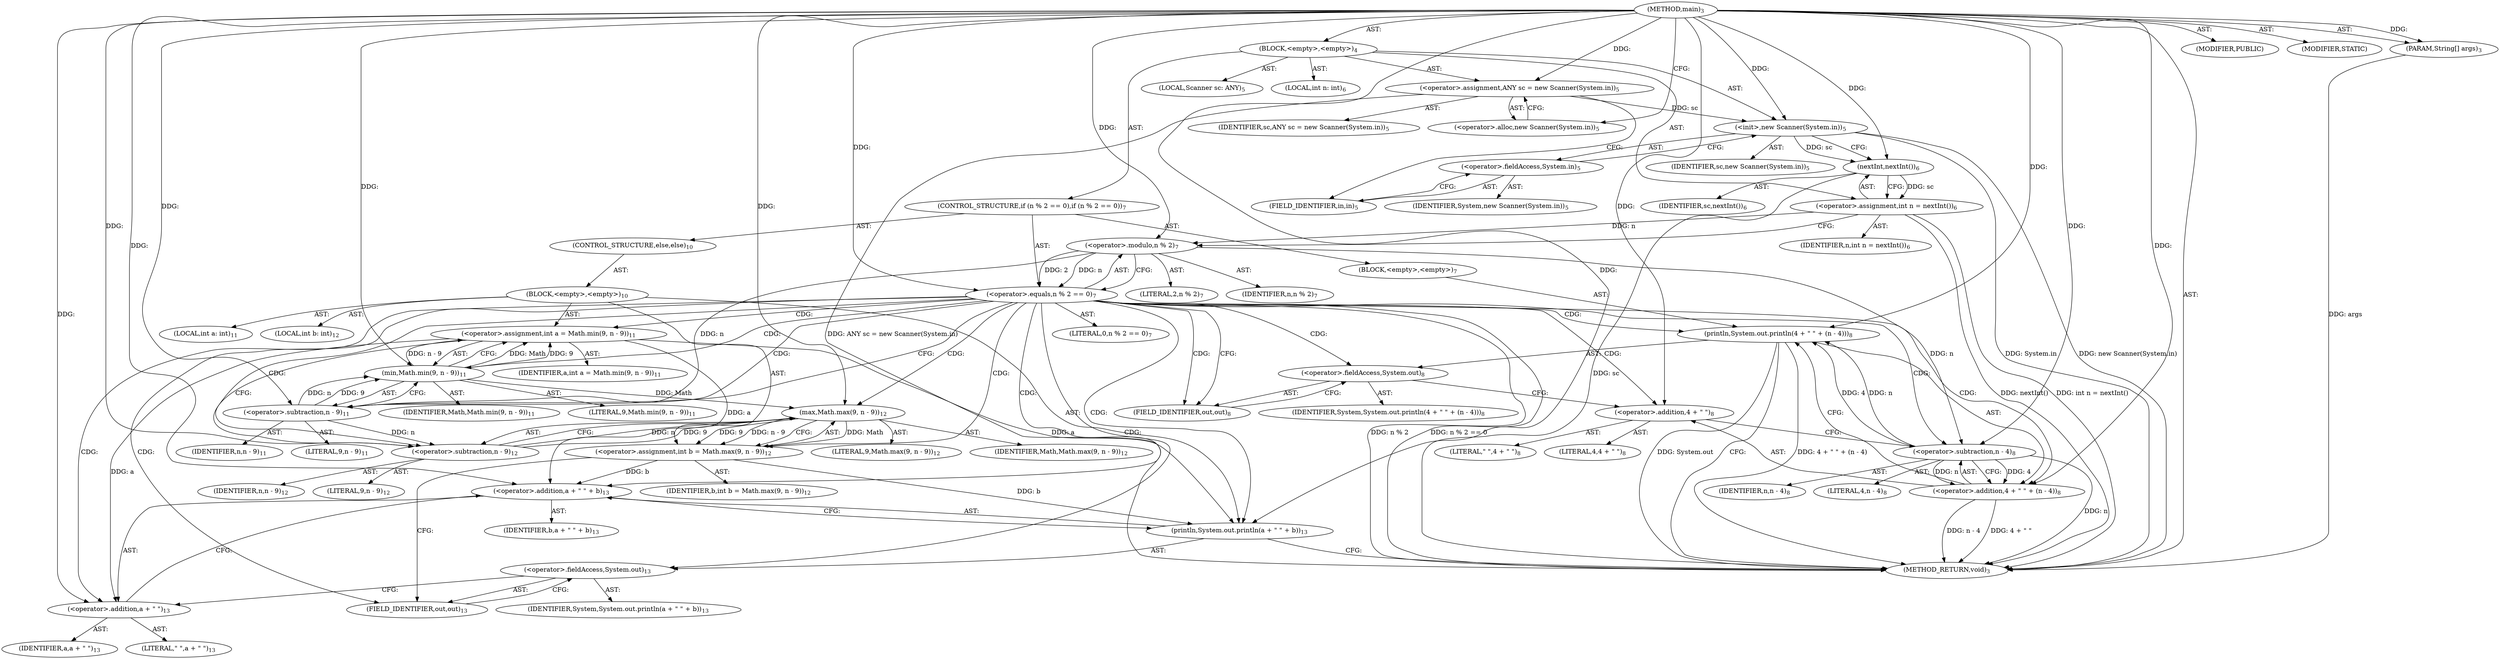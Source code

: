 digraph "main" {  
"19" [label = <(METHOD,main)<SUB>3</SUB>> ]
"20" [label = <(PARAM,String[] args)<SUB>3</SUB>> ]
"21" [label = <(BLOCK,&lt;empty&gt;,&lt;empty&gt;)<SUB>4</SUB>> ]
"4" [label = <(LOCAL,Scanner sc: ANY)<SUB>5</SUB>> ]
"22" [label = <(&lt;operator&gt;.assignment,ANY sc = new Scanner(System.in))<SUB>5</SUB>> ]
"23" [label = <(IDENTIFIER,sc,ANY sc = new Scanner(System.in))<SUB>5</SUB>> ]
"24" [label = <(&lt;operator&gt;.alloc,new Scanner(System.in))<SUB>5</SUB>> ]
"25" [label = <(&lt;init&gt;,new Scanner(System.in))<SUB>5</SUB>> ]
"3" [label = <(IDENTIFIER,sc,new Scanner(System.in))<SUB>5</SUB>> ]
"26" [label = <(&lt;operator&gt;.fieldAccess,System.in)<SUB>5</SUB>> ]
"27" [label = <(IDENTIFIER,System,new Scanner(System.in))<SUB>5</SUB>> ]
"28" [label = <(FIELD_IDENTIFIER,in,in)<SUB>5</SUB>> ]
"29" [label = <(LOCAL,int n: int)<SUB>6</SUB>> ]
"30" [label = <(&lt;operator&gt;.assignment,int n = nextInt())<SUB>6</SUB>> ]
"31" [label = <(IDENTIFIER,n,int n = nextInt())<SUB>6</SUB>> ]
"32" [label = <(nextInt,nextInt())<SUB>6</SUB>> ]
"33" [label = <(IDENTIFIER,sc,nextInt())<SUB>6</SUB>> ]
"34" [label = <(CONTROL_STRUCTURE,if (n % 2 == 0),if (n % 2 == 0))<SUB>7</SUB>> ]
"35" [label = <(&lt;operator&gt;.equals,n % 2 == 0)<SUB>7</SUB>> ]
"36" [label = <(&lt;operator&gt;.modulo,n % 2)<SUB>7</SUB>> ]
"37" [label = <(IDENTIFIER,n,n % 2)<SUB>7</SUB>> ]
"38" [label = <(LITERAL,2,n % 2)<SUB>7</SUB>> ]
"39" [label = <(LITERAL,0,n % 2 == 0)<SUB>7</SUB>> ]
"40" [label = <(BLOCK,&lt;empty&gt;,&lt;empty&gt;)<SUB>7</SUB>> ]
"41" [label = <(println,System.out.println(4 + &quot; &quot; + (n - 4)))<SUB>8</SUB>> ]
"42" [label = <(&lt;operator&gt;.fieldAccess,System.out)<SUB>8</SUB>> ]
"43" [label = <(IDENTIFIER,System,System.out.println(4 + &quot; &quot; + (n - 4)))<SUB>8</SUB>> ]
"44" [label = <(FIELD_IDENTIFIER,out,out)<SUB>8</SUB>> ]
"45" [label = <(&lt;operator&gt;.addition,4 + &quot; &quot; + (n - 4))<SUB>8</SUB>> ]
"46" [label = <(&lt;operator&gt;.addition,4 + &quot; &quot;)<SUB>8</SUB>> ]
"47" [label = <(LITERAL,4,4 + &quot; &quot;)<SUB>8</SUB>> ]
"48" [label = <(LITERAL,&quot; &quot;,4 + &quot; &quot;)<SUB>8</SUB>> ]
"49" [label = <(&lt;operator&gt;.subtraction,n - 4)<SUB>8</SUB>> ]
"50" [label = <(IDENTIFIER,n,n - 4)<SUB>8</SUB>> ]
"51" [label = <(LITERAL,4,n - 4)<SUB>8</SUB>> ]
"52" [label = <(CONTROL_STRUCTURE,else,else)<SUB>10</SUB>> ]
"53" [label = <(BLOCK,&lt;empty&gt;,&lt;empty&gt;)<SUB>10</SUB>> ]
"54" [label = <(LOCAL,int a: int)<SUB>11</SUB>> ]
"55" [label = <(&lt;operator&gt;.assignment,int a = Math.min(9, n - 9))<SUB>11</SUB>> ]
"56" [label = <(IDENTIFIER,a,int a = Math.min(9, n - 9))<SUB>11</SUB>> ]
"57" [label = <(min,Math.min(9, n - 9))<SUB>11</SUB>> ]
"58" [label = <(IDENTIFIER,Math,Math.min(9, n - 9))<SUB>11</SUB>> ]
"59" [label = <(LITERAL,9,Math.min(9, n - 9))<SUB>11</SUB>> ]
"60" [label = <(&lt;operator&gt;.subtraction,n - 9)<SUB>11</SUB>> ]
"61" [label = <(IDENTIFIER,n,n - 9)<SUB>11</SUB>> ]
"62" [label = <(LITERAL,9,n - 9)<SUB>11</SUB>> ]
"63" [label = <(LOCAL,int b: int)<SUB>12</SUB>> ]
"64" [label = <(&lt;operator&gt;.assignment,int b = Math.max(9, n - 9))<SUB>12</SUB>> ]
"65" [label = <(IDENTIFIER,b,int b = Math.max(9, n - 9))<SUB>12</SUB>> ]
"66" [label = <(max,Math.max(9, n - 9))<SUB>12</SUB>> ]
"67" [label = <(IDENTIFIER,Math,Math.max(9, n - 9))<SUB>12</SUB>> ]
"68" [label = <(LITERAL,9,Math.max(9, n - 9))<SUB>12</SUB>> ]
"69" [label = <(&lt;operator&gt;.subtraction,n - 9)<SUB>12</SUB>> ]
"70" [label = <(IDENTIFIER,n,n - 9)<SUB>12</SUB>> ]
"71" [label = <(LITERAL,9,n - 9)<SUB>12</SUB>> ]
"72" [label = <(println,System.out.println(a + &quot; &quot; + b))<SUB>13</SUB>> ]
"73" [label = <(&lt;operator&gt;.fieldAccess,System.out)<SUB>13</SUB>> ]
"74" [label = <(IDENTIFIER,System,System.out.println(a + &quot; &quot; + b))<SUB>13</SUB>> ]
"75" [label = <(FIELD_IDENTIFIER,out,out)<SUB>13</SUB>> ]
"76" [label = <(&lt;operator&gt;.addition,a + &quot; &quot; + b)<SUB>13</SUB>> ]
"77" [label = <(&lt;operator&gt;.addition,a + &quot; &quot;)<SUB>13</SUB>> ]
"78" [label = <(IDENTIFIER,a,a + &quot; &quot;)<SUB>13</SUB>> ]
"79" [label = <(LITERAL,&quot; &quot;,a + &quot; &quot;)<SUB>13</SUB>> ]
"80" [label = <(IDENTIFIER,b,a + &quot; &quot; + b)<SUB>13</SUB>> ]
"81" [label = <(MODIFIER,PUBLIC)> ]
"82" [label = <(MODIFIER,STATIC)> ]
"83" [label = <(METHOD_RETURN,void)<SUB>3</SUB>> ]
  "19" -> "20"  [ label = "AST: "] 
  "19" -> "21"  [ label = "AST: "] 
  "19" -> "81"  [ label = "AST: "] 
  "19" -> "82"  [ label = "AST: "] 
  "19" -> "83"  [ label = "AST: "] 
  "21" -> "4"  [ label = "AST: "] 
  "21" -> "22"  [ label = "AST: "] 
  "21" -> "25"  [ label = "AST: "] 
  "21" -> "29"  [ label = "AST: "] 
  "21" -> "30"  [ label = "AST: "] 
  "21" -> "34"  [ label = "AST: "] 
  "22" -> "23"  [ label = "AST: "] 
  "22" -> "24"  [ label = "AST: "] 
  "25" -> "3"  [ label = "AST: "] 
  "25" -> "26"  [ label = "AST: "] 
  "26" -> "27"  [ label = "AST: "] 
  "26" -> "28"  [ label = "AST: "] 
  "30" -> "31"  [ label = "AST: "] 
  "30" -> "32"  [ label = "AST: "] 
  "32" -> "33"  [ label = "AST: "] 
  "34" -> "35"  [ label = "AST: "] 
  "34" -> "40"  [ label = "AST: "] 
  "34" -> "52"  [ label = "AST: "] 
  "35" -> "36"  [ label = "AST: "] 
  "35" -> "39"  [ label = "AST: "] 
  "36" -> "37"  [ label = "AST: "] 
  "36" -> "38"  [ label = "AST: "] 
  "40" -> "41"  [ label = "AST: "] 
  "41" -> "42"  [ label = "AST: "] 
  "41" -> "45"  [ label = "AST: "] 
  "42" -> "43"  [ label = "AST: "] 
  "42" -> "44"  [ label = "AST: "] 
  "45" -> "46"  [ label = "AST: "] 
  "45" -> "49"  [ label = "AST: "] 
  "46" -> "47"  [ label = "AST: "] 
  "46" -> "48"  [ label = "AST: "] 
  "49" -> "50"  [ label = "AST: "] 
  "49" -> "51"  [ label = "AST: "] 
  "52" -> "53"  [ label = "AST: "] 
  "53" -> "54"  [ label = "AST: "] 
  "53" -> "55"  [ label = "AST: "] 
  "53" -> "63"  [ label = "AST: "] 
  "53" -> "64"  [ label = "AST: "] 
  "53" -> "72"  [ label = "AST: "] 
  "55" -> "56"  [ label = "AST: "] 
  "55" -> "57"  [ label = "AST: "] 
  "57" -> "58"  [ label = "AST: "] 
  "57" -> "59"  [ label = "AST: "] 
  "57" -> "60"  [ label = "AST: "] 
  "60" -> "61"  [ label = "AST: "] 
  "60" -> "62"  [ label = "AST: "] 
  "64" -> "65"  [ label = "AST: "] 
  "64" -> "66"  [ label = "AST: "] 
  "66" -> "67"  [ label = "AST: "] 
  "66" -> "68"  [ label = "AST: "] 
  "66" -> "69"  [ label = "AST: "] 
  "69" -> "70"  [ label = "AST: "] 
  "69" -> "71"  [ label = "AST: "] 
  "72" -> "73"  [ label = "AST: "] 
  "72" -> "76"  [ label = "AST: "] 
  "73" -> "74"  [ label = "AST: "] 
  "73" -> "75"  [ label = "AST: "] 
  "76" -> "77"  [ label = "AST: "] 
  "76" -> "80"  [ label = "AST: "] 
  "77" -> "78"  [ label = "AST: "] 
  "77" -> "79"  [ label = "AST: "] 
  "22" -> "28"  [ label = "CFG: "] 
  "25" -> "32"  [ label = "CFG: "] 
  "30" -> "36"  [ label = "CFG: "] 
  "24" -> "22"  [ label = "CFG: "] 
  "26" -> "25"  [ label = "CFG: "] 
  "32" -> "30"  [ label = "CFG: "] 
  "35" -> "44"  [ label = "CFG: "] 
  "35" -> "60"  [ label = "CFG: "] 
  "28" -> "26"  [ label = "CFG: "] 
  "36" -> "35"  [ label = "CFG: "] 
  "41" -> "83"  [ label = "CFG: "] 
  "42" -> "46"  [ label = "CFG: "] 
  "45" -> "41"  [ label = "CFG: "] 
  "55" -> "69"  [ label = "CFG: "] 
  "64" -> "75"  [ label = "CFG: "] 
  "72" -> "83"  [ label = "CFG: "] 
  "44" -> "42"  [ label = "CFG: "] 
  "46" -> "49"  [ label = "CFG: "] 
  "49" -> "45"  [ label = "CFG: "] 
  "57" -> "55"  [ label = "CFG: "] 
  "66" -> "64"  [ label = "CFG: "] 
  "73" -> "77"  [ label = "CFG: "] 
  "76" -> "72"  [ label = "CFG: "] 
  "60" -> "57"  [ label = "CFG: "] 
  "69" -> "66"  [ label = "CFG: "] 
  "75" -> "73"  [ label = "CFG: "] 
  "77" -> "76"  [ label = "CFG: "] 
  "19" -> "24"  [ label = "CFG: "] 
  "20" -> "83"  [ label = "DDG: args"] 
  "22" -> "83"  [ label = "DDG: ANY sc = new Scanner(System.in)"] 
  "25" -> "83"  [ label = "DDG: System.in"] 
  "25" -> "83"  [ label = "DDG: new Scanner(System.in)"] 
  "32" -> "83"  [ label = "DDG: sc"] 
  "30" -> "83"  [ label = "DDG: nextInt()"] 
  "30" -> "83"  [ label = "DDG: int n = nextInt()"] 
  "35" -> "83"  [ label = "DDG: n % 2"] 
  "35" -> "83"  [ label = "DDG: n % 2 == 0"] 
  "41" -> "83"  [ label = "DDG: System.out"] 
  "45" -> "83"  [ label = "DDG: 4 + &quot; &quot;"] 
  "49" -> "83"  [ label = "DDG: n"] 
  "45" -> "83"  [ label = "DDG: n - 4"] 
  "41" -> "83"  [ label = "DDG: 4 + &quot; &quot; + (n - 4)"] 
  "19" -> "20"  [ label = "DDG: "] 
  "19" -> "22"  [ label = "DDG: "] 
  "32" -> "30"  [ label = "DDG: sc"] 
  "22" -> "25"  [ label = "DDG: sc"] 
  "19" -> "25"  [ label = "DDG: "] 
  "25" -> "32"  [ label = "DDG: sc"] 
  "19" -> "32"  [ label = "DDG: "] 
  "36" -> "35"  [ label = "DDG: n"] 
  "36" -> "35"  [ label = "DDG: 2"] 
  "19" -> "35"  [ label = "DDG: "] 
  "30" -> "36"  [ label = "DDG: n"] 
  "19" -> "36"  [ label = "DDG: "] 
  "19" -> "41"  [ label = "DDG: "] 
  "49" -> "41"  [ label = "DDG: n"] 
  "49" -> "41"  [ label = "DDG: 4"] 
  "57" -> "55"  [ label = "DDG: Math"] 
  "57" -> "55"  [ label = "DDG: 9"] 
  "57" -> "55"  [ label = "DDG: n - 9"] 
  "66" -> "64"  [ label = "DDG: Math"] 
  "66" -> "64"  [ label = "DDG: 9"] 
  "66" -> "64"  [ label = "DDG: n - 9"] 
  "19" -> "45"  [ label = "DDG: "] 
  "49" -> "45"  [ label = "DDG: n"] 
  "49" -> "45"  [ label = "DDG: 4"] 
  "55" -> "72"  [ label = "DDG: a"] 
  "19" -> "72"  [ label = "DDG: "] 
  "64" -> "72"  [ label = "DDG: b"] 
  "19" -> "46"  [ label = "DDG: "] 
  "36" -> "49"  [ label = "DDG: n"] 
  "19" -> "49"  [ label = "DDG: "] 
  "19" -> "57"  [ label = "DDG: "] 
  "60" -> "57"  [ label = "DDG: n"] 
  "60" -> "57"  [ label = "DDG: 9"] 
  "57" -> "66"  [ label = "DDG: Math"] 
  "19" -> "66"  [ label = "DDG: "] 
  "69" -> "66"  [ label = "DDG: n"] 
  "69" -> "66"  [ label = "DDG: 9"] 
  "55" -> "76"  [ label = "DDG: a"] 
  "19" -> "76"  [ label = "DDG: "] 
  "64" -> "76"  [ label = "DDG: b"] 
  "36" -> "60"  [ label = "DDG: n"] 
  "19" -> "60"  [ label = "DDG: "] 
  "60" -> "69"  [ label = "DDG: n"] 
  "19" -> "69"  [ label = "DDG: "] 
  "55" -> "77"  [ label = "DDG: a"] 
  "19" -> "77"  [ label = "DDG: "] 
  "35" -> "49"  [ label = "CDG: "] 
  "35" -> "60"  [ label = "CDG: "] 
  "35" -> "73"  [ label = "CDG: "] 
  "35" -> "77"  [ label = "CDG: "] 
  "35" -> "64"  [ label = "CDG: "] 
  "35" -> "42"  [ label = "CDG: "] 
  "35" -> "57"  [ label = "CDG: "] 
  "35" -> "66"  [ label = "CDG: "] 
  "35" -> "75"  [ label = "CDG: "] 
  "35" -> "46"  [ label = "CDG: "] 
  "35" -> "72"  [ label = "CDG: "] 
  "35" -> "69"  [ label = "CDG: "] 
  "35" -> "41"  [ label = "CDG: "] 
  "35" -> "45"  [ label = "CDG: "] 
  "35" -> "76"  [ label = "CDG: "] 
  "35" -> "44"  [ label = "CDG: "] 
  "35" -> "55"  [ label = "CDG: "] 
}
